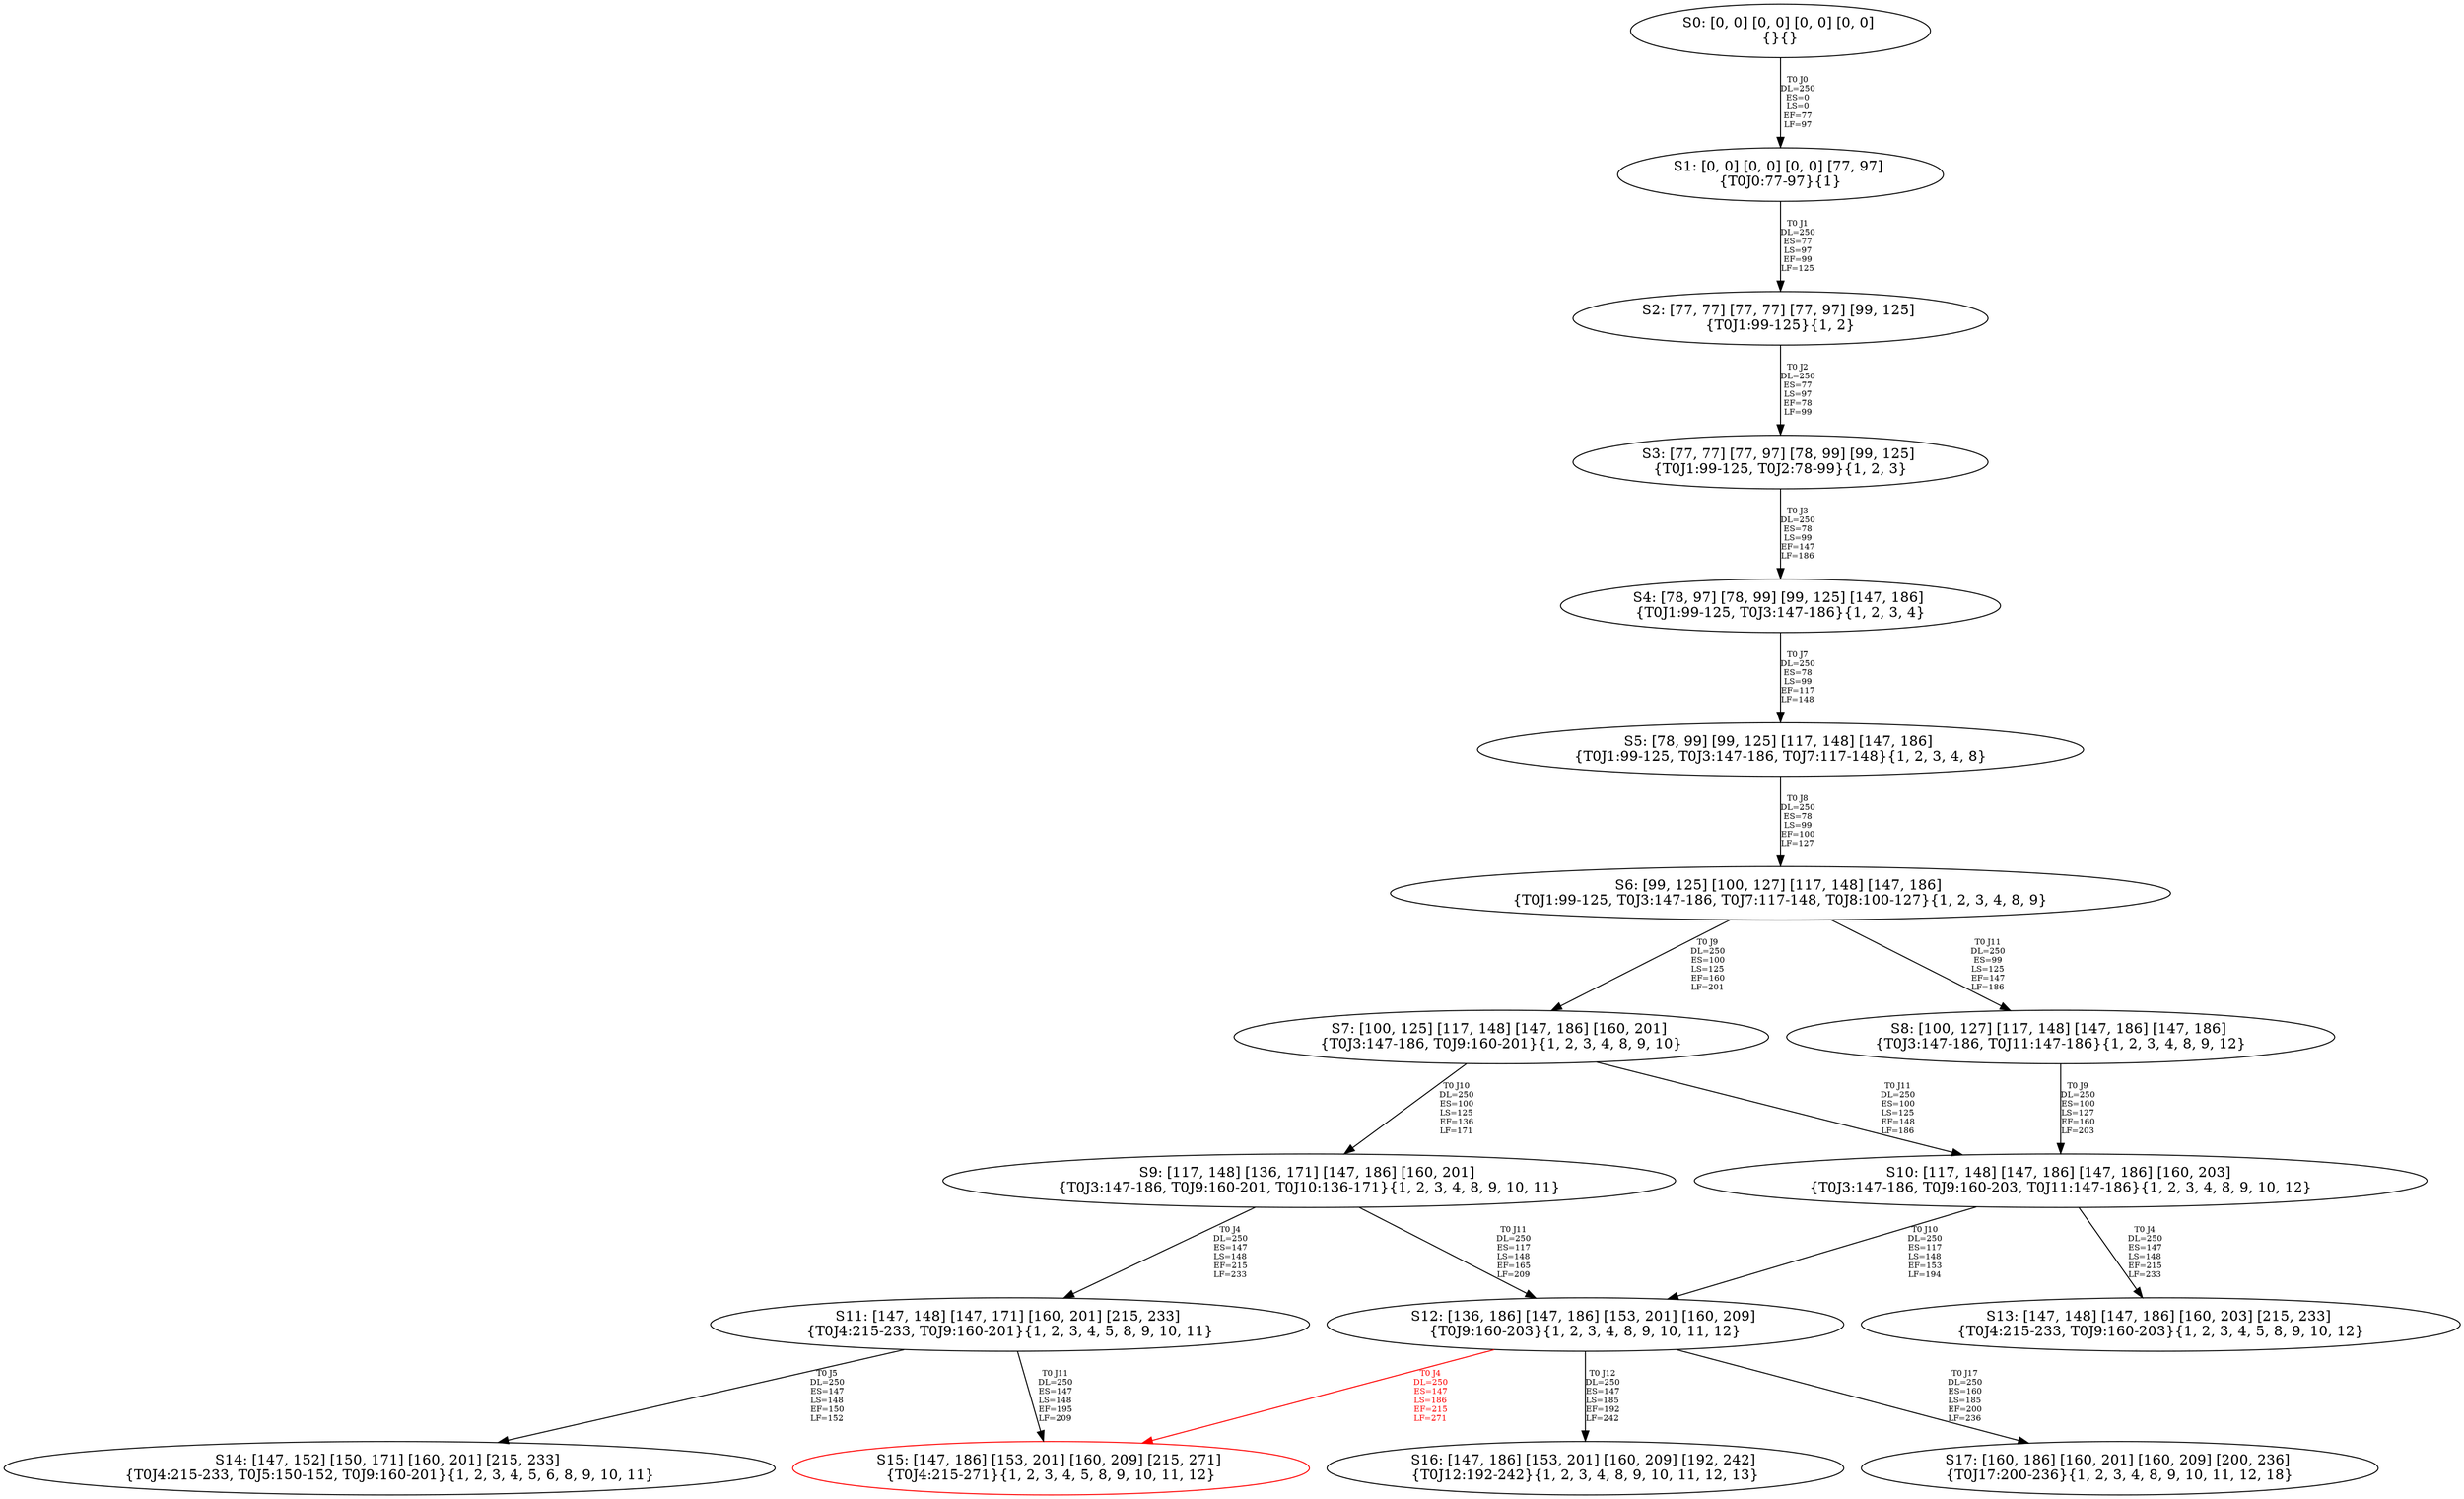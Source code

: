 digraph {
	S0[label="S0: [0, 0] [0, 0] [0, 0] [0, 0] \n{}{}"];
	S1[label="S1: [0, 0] [0, 0] [0, 0] [77, 97] \n{T0J0:77-97}{1}"];
	S2[label="S2: [77, 77] [77, 77] [77, 97] [99, 125] \n{T0J1:99-125}{1, 2}"];
	S3[label="S3: [77, 77] [77, 97] [78, 99] [99, 125] \n{T0J1:99-125, T0J2:78-99}{1, 2, 3}"];
	S4[label="S4: [78, 97] [78, 99] [99, 125] [147, 186] \n{T0J1:99-125, T0J3:147-186}{1, 2, 3, 4}"];
	S5[label="S5: [78, 99] [99, 125] [117, 148] [147, 186] \n{T0J1:99-125, T0J3:147-186, T0J7:117-148}{1, 2, 3, 4, 8}"];
	S6[label="S6: [99, 125] [100, 127] [117, 148] [147, 186] \n{T0J1:99-125, T0J3:147-186, T0J7:117-148, T0J8:100-127}{1, 2, 3, 4, 8, 9}"];
	S7[label="S7: [100, 125] [117, 148] [147, 186] [160, 201] \n{T0J3:147-186, T0J9:160-201}{1, 2, 3, 4, 8, 9, 10}"];
	S8[label="S8: [100, 127] [117, 148] [147, 186] [147, 186] \n{T0J3:147-186, T0J11:147-186}{1, 2, 3, 4, 8, 9, 12}"];
	S9[label="S9: [117, 148] [136, 171] [147, 186] [160, 201] \n{T0J3:147-186, T0J9:160-201, T0J10:136-171}{1, 2, 3, 4, 8, 9, 10, 11}"];
	S10[label="S10: [117, 148] [147, 186] [147, 186] [160, 203] \n{T0J3:147-186, T0J9:160-203, T0J11:147-186}{1, 2, 3, 4, 8, 9, 10, 12}"];
	S11[label="S11: [147, 148] [147, 171] [160, 201] [215, 233] \n{T0J4:215-233, T0J9:160-201}{1, 2, 3, 4, 5, 8, 9, 10, 11}"];
	S12[label="S12: [136, 186] [147, 186] [153, 201] [160, 209] \n{T0J9:160-203}{1, 2, 3, 4, 8, 9, 10, 11, 12}"];
	S13[label="S13: [147, 148] [147, 186] [160, 203] [215, 233] \n{T0J4:215-233, T0J9:160-203}{1, 2, 3, 4, 5, 8, 9, 10, 12}"];
	S14[label="S14: [147, 152] [150, 171] [160, 201] [215, 233] \n{T0J4:215-233, T0J5:150-152, T0J9:160-201}{1, 2, 3, 4, 5, 6, 8, 9, 10, 11}"];
	S15[label="S15: [147, 186] [153, 201] [160, 209] [215, 271] \n{T0J4:215-271}{1, 2, 3, 4, 5, 8, 9, 10, 11, 12}"];
	S16[label="S16: [147, 186] [153, 201] [160, 209] [192, 242] \n{T0J12:192-242}{1, 2, 3, 4, 8, 9, 10, 11, 12, 13}"];
	S17[label="S17: [160, 186] [160, 201] [160, 209] [200, 236] \n{T0J17:200-236}{1, 2, 3, 4, 8, 9, 10, 11, 12, 18}"];
	S0 -> S1[label="T0 J0\nDL=250\nES=0\nLS=0\nEF=77\nLF=97",fontsize=8];
	S1 -> S2[label="T0 J1\nDL=250\nES=77\nLS=97\nEF=99\nLF=125",fontsize=8];
	S2 -> S3[label="T0 J2\nDL=250\nES=77\nLS=97\nEF=78\nLF=99",fontsize=8];
	S3 -> S4[label="T0 J3\nDL=250\nES=78\nLS=99\nEF=147\nLF=186",fontsize=8];
	S4 -> S5[label="T0 J7\nDL=250\nES=78\nLS=99\nEF=117\nLF=148",fontsize=8];
	S5 -> S6[label="T0 J8\nDL=250\nES=78\nLS=99\nEF=100\nLF=127",fontsize=8];
	S6 -> S7[label="T0 J9\nDL=250\nES=100\nLS=125\nEF=160\nLF=201",fontsize=8];
	S6 -> S8[label="T0 J11\nDL=250\nES=99\nLS=125\nEF=147\nLF=186",fontsize=8];
	S7 -> S9[label="T0 J10\nDL=250\nES=100\nLS=125\nEF=136\nLF=171",fontsize=8];
	S7 -> S10[label="T0 J11\nDL=250\nES=100\nLS=125\nEF=148\nLF=186",fontsize=8];
	S8 -> S10[label="T0 J9\nDL=250\nES=100\nLS=127\nEF=160\nLF=203",fontsize=8];
	S9 -> S11[label="T0 J4\nDL=250\nES=147\nLS=148\nEF=215\nLF=233",fontsize=8];
	S9 -> S12[label="T0 J11\nDL=250\nES=117\nLS=148\nEF=165\nLF=209",fontsize=8];
	S10 -> S13[label="T0 J4\nDL=250\nES=147\nLS=148\nEF=215\nLF=233",fontsize=8];
	S10 -> S12[label="T0 J10\nDL=250\nES=117\nLS=148\nEF=153\nLF=194",fontsize=8];
	S11 -> S14[label="T0 J5\nDL=250\nES=147\nLS=148\nEF=150\nLF=152",fontsize=8];
	S11 -> S15[label="T0 J11\nDL=250\nES=147\nLS=148\nEF=195\nLF=209",fontsize=8];
	S12 -> S15[label="T0 J4\nDL=250\nES=147\nLS=186\nEF=215\nLF=271",color=Red,fontcolor=Red,fontsize=8];
S15[color=Red];
	S12 -> S16[label="T0 J12\nDL=250\nES=147\nLS=185\nEF=192\nLF=242",fontsize=8];
	S12 -> S17[label="T0 J17\nDL=250\nES=160\nLS=185\nEF=200\nLF=236",fontsize=8];
}
